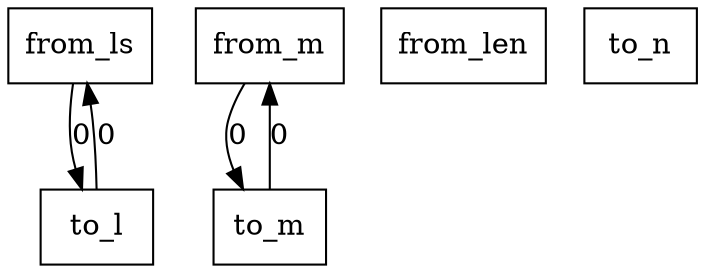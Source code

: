 digraph {
    graph [rankdir=TB
          ,bgcolor=transparent];
    node [shape=box
         ,fillcolor=white
         ,style=filled];
    0 [label=<from_ls>];
    1 [label=<from_m>];
    2 [label=<from_len>];
    3 [label=<to_l>];
    4 [label=<to_n>];
    5 [label=<to_m>];
    0 -> 3 [label=0];
    1 -> 5 [label=0];
    3 -> 0 [label=0];
    5 -> 1 [label=0];
}